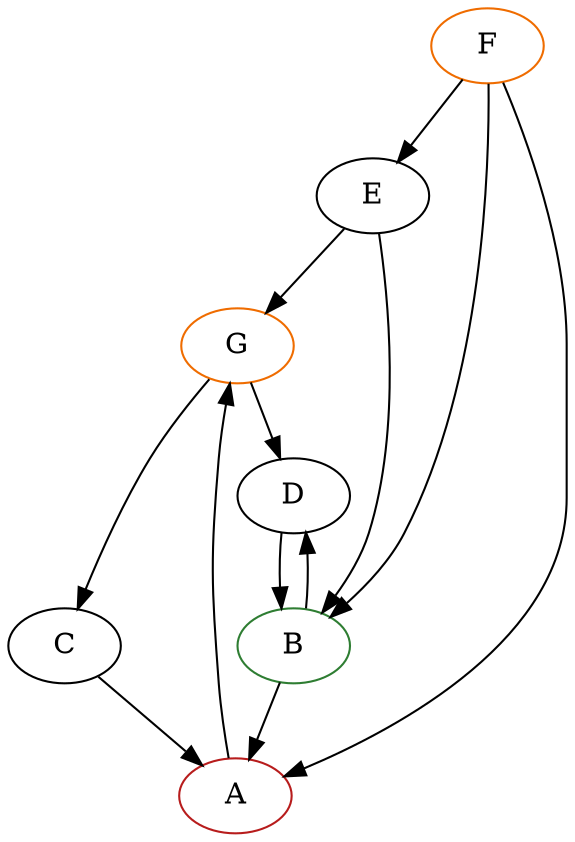 strict digraph "second" {

    "G" [color="#ef6c00"]
    "E" [color="#000000"]
    "D" [color="#000000"]
    "F" [color="#ef6c00"]
    "C" [color="#000000"]
    "B" [color="#2e7d32"]
    "A" [color="#b71c1c"]

    "E" -> "G"
    "A" -> "G"
    "F" -> "E"
    "G" -> "D"
    "B" -> "D"
    "G" -> "C"
    "E" -> "B"
    "D" -> "B"
    "F" -> "B"
    "F" -> "A"
    "C" -> "A"
    "B" -> "A"
}
